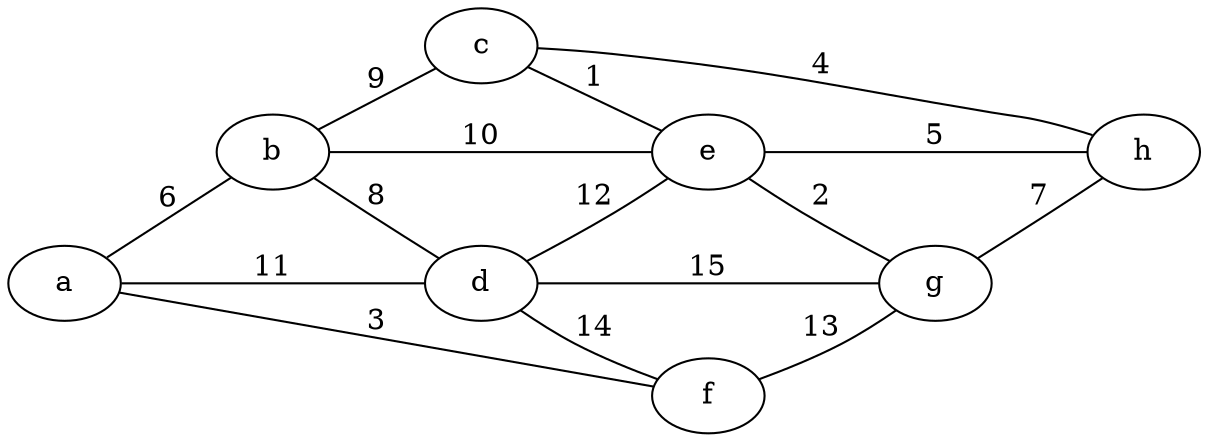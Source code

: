 graph G {
    rankdir="LR";
    a;
    b;
    c;
    d;
    e;
    f;
    g;
    h;
    a -- b [weight=6,   label=6];
    a -- d [weight=11,  label=11];
    a -- f [weight=3,   label=3];
    b -- c [weight=9,   label=9];
    b -- e [weight=10,  label=10];
    b -- d [weight=8,   label=8];
    c -- h [weight=4,   label=4];
    c -- e [weight=1,   label=1];
    d -- e [weight=12,  label=12];
    d -- g [weight=15,  label=15];
    d -- f [weight=14,  label=14];
    e -- h [weight=5,   label=5];
    e -- g [weight=2,   label=2];
    f -- g [weight=13,  label=13];
    g -- h [weight=7,   label=7];
}